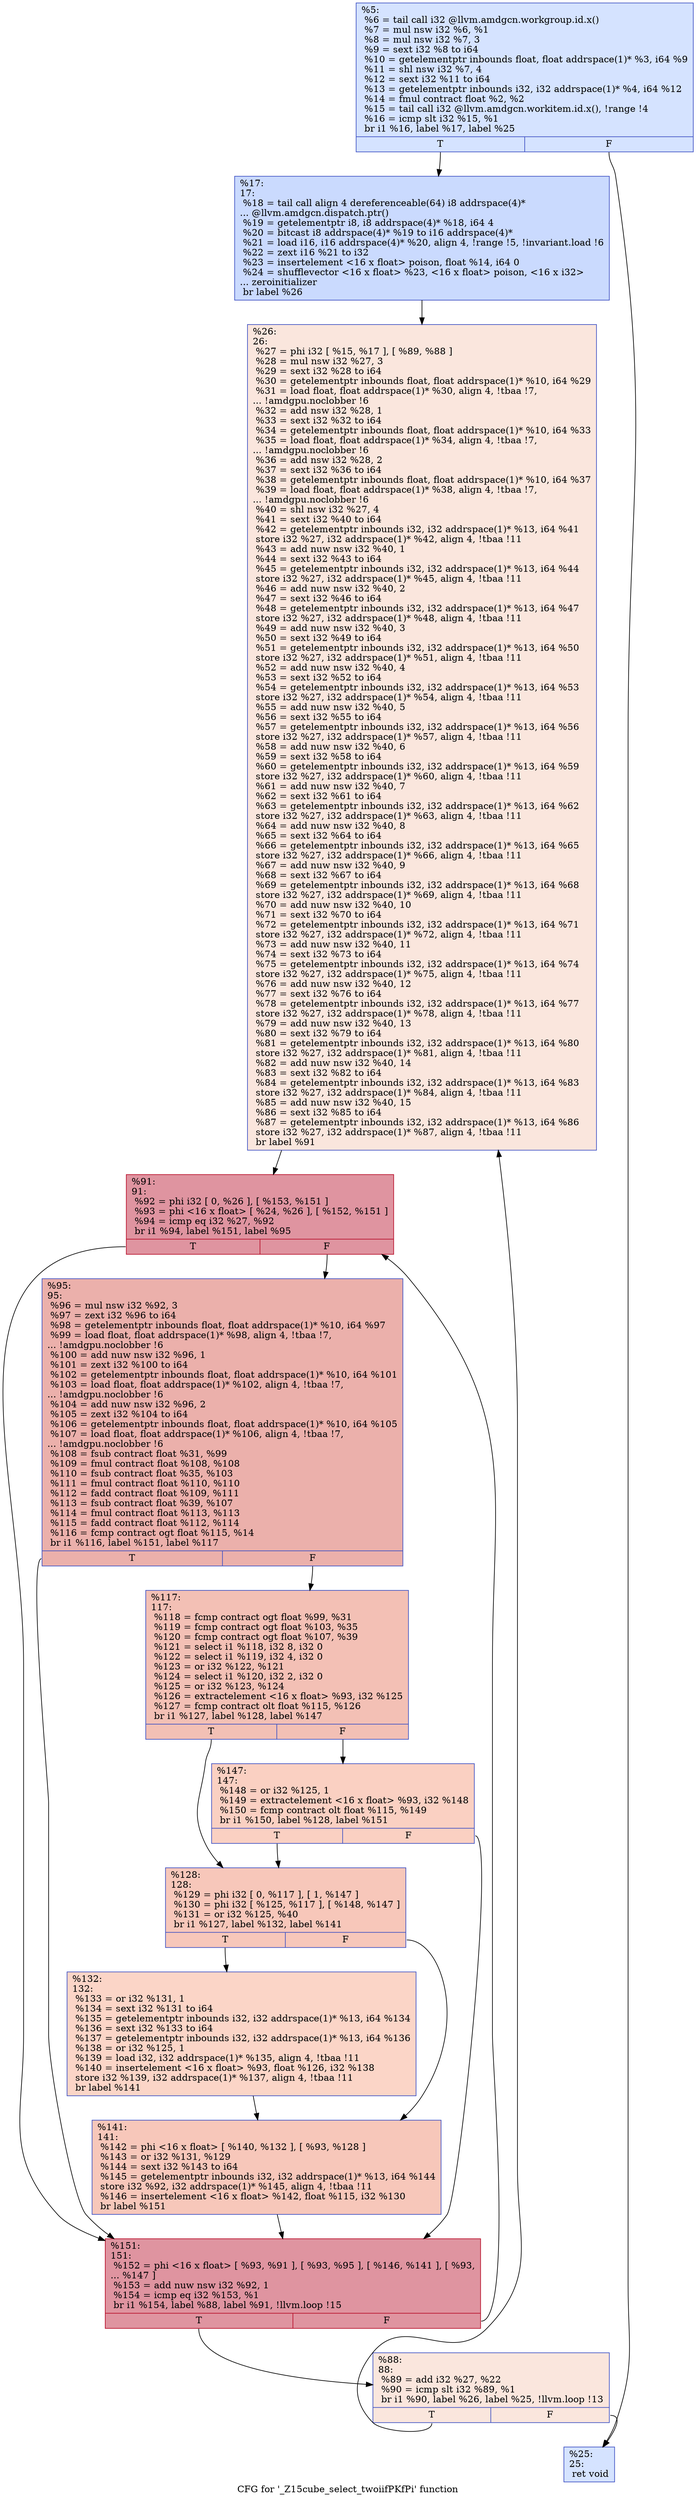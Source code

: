 digraph "CFG for '_Z15cube_select_twoiifPKfPi' function" {
	label="CFG for '_Z15cube_select_twoiifPKfPi' function";

	Node0x5e72e20 [shape=record,color="#3d50c3ff", style=filled, fillcolor="#a1c0ff70",label="{%5:\l  %6 = tail call i32 @llvm.amdgcn.workgroup.id.x()\l  %7 = mul nsw i32 %6, %1\l  %8 = mul nsw i32 %7, 3\l  %9 = sext i32 %8 to i64\l  %10 = getelementptr inbounds float, float addrspace(1)* %3, i64 %9\l  %11 = shl nsw i32 %7, 4\l  %12 = sext i32 %11 to i64\l  %13 = getelementptr inbounds i32, i32 addrspace(1)* %4, i64 %12\l  %14 = fmul contract float %2, %2\l  %15 = tail call i32 @llvm.amdgcn.workitem.id.x(), !range !4\l  %16 = icmp slt i32 %15, %1\l  br i1 %16, label %17, label %25\l|{<s0>T|<s1>F}}"];
	Node0x5e72e20:s0 -> Node0x5e73730;
	Node0x5e72e20:s1 -> Node0x5e74a40;
	Node0x5e73730 [shape=record,color="#3d50c3ff", style=filled, fillcolor="#88abfd70",label="{%17:\l17:                                               \l  %18 = tail call align 4 dereferenceable(64) i8 addrspace(4)*\l... @llvm.amdgcn.dispatch.ptr()\l  %19 = getelementptr i8, i8 addrspace(4)* %18, i64 4\l  %20 = bitcast i8 addrspace(4)* %19 to i16 addrspace(4)*\l  %21 = load i16, i16 addrspace(4)* %20, align 4, !range !5, !invariant.load !6\l  %22 = zext i16 %21 to i32\l  %23 = insertelement \<16 x float\> poison, float %14, i64 0\l  %24 = shufflevector \<16 x float\> %23, \<16 x float\> poison, \<16 x i32\>\l... zeroinitializer\l  br label %26\l}"];
	Node0x5e73730 -> Node0x5e76290;
	Node0x5e74a40 [shape=record,color="#3d50c3ff", style=filled, fillcolor="#a1c0ff70",label="{%25:\l25:                                               \l  ret void\l}"];
	Node0x5e76290 [shape=record,color="#3d50c3ff", style=filled, fillcolor="#f3c7b170",label="{%26:\l26:                                               \l  %27 = phi i32 [ %15, %17 ], [ %89, %88 ]\l  %28 = mul nsw i32 %27, 3\l  %29 = sext i32 %28 to i64\l  %30 = getelementptr inbounds float, float addrspace(1)* %10, i64 %29\l  %31 = load float, float addrspace(1)* %30, align 4, !tbaa !7,\l... !amdgpu.noclobber !6\l  %32 = add nsw i32 %28, 1\l  %33 = sext i32 %32 to i64\l  %34 = getelementptr inbounds float, float addrspace(1)* %10, i64 %33\l  %35 = load float, float addrspace(1)* %34, align 4, !tbaa !7,\l... !amdgpu.noclobber !6\l  %36 = add nsw i32 %28, 2\l  %37 = sext i32 %36 to i64\l  %38 = getelementptr inbounds float, float addrspace(1)* %10, i64 %37\l  %39 = load float, float addrspace(1)* %38, align 4, !tbaa !7,\l... !amdgpu.noclobber !6\l  %40 = shl nsw i32 %27, 4\l  %41 = sext i32 %40 to i64\l  %42 = getelementptr inbounds i32, i32 addrspace(1)* %13, i64 %41\l  store i32 %27, i32 addrspace(1)* %42, align 4, !tbaa !11\l  %43 = add nuw nsw i32 %40, 1\l  %44 = sext i32 %43 to i64\l  %45 = getelementptr inbounds i32, i32 addrspace(1)* %13, i64 %44\l  store i32 %27, i32 addrspace(1)* %45, align 4, !tbaa !11\l  %46 = add nuw nsw i32 %40, 2\l  %47 = sext i32 %46 to i64\l  %48 = getelementptr inbounds i32, i32 addrspace(1)* %13, i64 %47\l  store i32 %27, i32 addrspace(1)* %48, align 4, !tbaa !11\l  %49 = add nuw nsw i32 %40, 3\l  %50 = sext i32 %49 to i64\l  %51 = getelementptr inbounds i32, i32 addrspace(1)* %13, i64 %50\l  store i32 %27, i32 addrspace(1)* %51, align 4, !tbaa !11\l  %52 = add nuw nsw i32 %40, 4\l  %53 = sext i32 %52 to i64\l  %54 = getelementptr inbounds i32, i32 addrspace(1)* %13, i64 %53\l  store i32 %27, i32 addrspace(1)* %54, align 4, !tbaa !11\l  %55 = add nuw nsw i32 %40, 5\l  %56 = sext i32 %55 to i64\l  %57 = getelementptr inbounds i32, i32 addrspace(1)* %13, i64 %56\l  store i32 %27, i32 addrspace(1)* %57, align 4, !tbaa !11\l  %58 = add nuw nsw i32 %40, 6\l  %59 = sext i32 %58 to i64\l  %60 = getelementptr inbounds i32, i32 addrspace(1)* %13, i64 %59\l  store i32 %27, i32 addrspace(1)* %60, align 4, !tbaa !11\l  %61 = add nuw nsw i32 %40, 7\l  %62 = sext i32 %61 to i64\l  %63 = getelementptr inbounds i32, i32 addrspace(1)* %13, i64 %62\l  store i32 %27, i32 addrspace(1)* %63, align 4, !tbaa !11\l  %64 = add nuw nsw i32 %40, 8\l  %65 = sext i32 %64 to i64\l  %66 = getelementptr inbounds i32, i32 addrspace(1)* %13, i64 %65\l  store i32 %27, i32 addrspace(1)* %66, align 4, !tbaa !11\l  %67 = add nuw nsw i32 %40, 9\l  %68 = sext i32 %67 to i64\l  %69 = getelementptr inbounds i32, i32 addrspace(1)* %13, i64 %68\l  store i32 %27, i32 addrspace(1)* %69, align 4, !tbaa !11\l  %70 = add nuw nsw i32 %40, 10\l  %71 = sext i32 %70 to i64\l  %72 = getelementptr inbounds i32, i32 addrspace(1)* %13, i64 %71\l  store i32 %27, i32 addrspace(1)* %72, align 4, !tbaa !11\l  %73 = add nuw nsw i32 %40, 11\l  %74 = sext i32 %73 to i64\l  %75 = getelementptr inbounds i32, i32 addrspace(1)* %13, i64 %74\l  store i32 %27, i32 addrspace(1)* %75, align 4, !tbaa !11\l  %76 = add nuw nsw i32 %40, 12\l  %77 = sext i32 %76 to i64\l  %78 = getelementptr inbounds i32, i32 addrspace(1)* %13, i64 %77\l  store i32 %27, i32 addrspace(1)* %78, align 4, !tbaa !11\l  %79 = add nuw nsw i32 %40, 13\l  %80 = sext i32 %79 to i64\l  %81 = getelementptr inbounds i32, i32 addrspace(1)* %13, i64 %80\l  store i32 %27, i32 addrspace(1)* %81, align 4, !tbaa !11\l  %82 = add nuw nsw i32 %40, 14\l  %83 = sext i32 %82 to i64\l  %84 = getelementptr inbounds i32, i32 addrspace(1)* %13, i64 %83\l  store i32 %27, i32 addrspace(1)* %84, align 4, !tbaa !11\l  %85 = add nuw nsw i32 %40, 15\l  %86 = sext i32 %85 to i64\l  %87 = getelementptr inbounds i32, i32 addrspace(1)* %13, i64 %86\l  store i32 %27, i32 addrspace(1)* %87, align 4, !tbaa !11\l  br label %91\l}"];
	Node0x5e76290 -> Node0x5e7a9d0;
	Node0x5e76410 [shape=record,color="#3d50c3ff", style=filled, fillcolor="#f3c7b170",label="{%88:\l88:                                               \l  %89 = add i32 %27, %22\l  %90 = icmp slt i32 %89, %1\l  br i1 %90, label %26, label %25, !llvm.loop !13\l|{<s0>T|<s1>F}}"];
	Node0x5e76410:s0 -> Node0x5e76290;
	Node0x5e76410:s1 -> Node0x5e74a40;
	Node0x5e7a9d0 [shape=record,color="#b70d28ff", style=filled, fillcolor="#b70d2870",label="{%91:\l91:                                               \l  %92 = phi i32 [ 0, %26 ], [ %153, %151 ]\l  %93 = phi \<16 x float\> [ %24, %26 ], [ %152, %151 ]\l  %94 = icmp eq i32 %27, %92\l  br i1 %94, label %151, label %95\l|{<s0>T|<s1>F}}"];
	Node0x5e7a9d0:s0 -> Node0x5e7ad20;
	Node0x5e7a9d0:s1 -> Node0x5e7afe0;
	Node0x5e7afe0 [shape=record,color="#3d50c3ff", style=filled, fillcolor="#d24b4070",label="{%95:\l95:                                               \l  %96 = mul nsw i32 %92, 3\l  %97 = zext i32 %96 to i64\l  %98 = getelementptr inbounds float, float addrspace(1)* %10, i64 %97\l  %99 = load float, float addrspace(1)* %98, align 4, !tbaa !7,\l... !amdgpu.noclobber !6\l  %100 = add nuw nsw i32 %96, 1\l  %101 = zext i32 %100 to i64\l  %102 = getelementptr inbounds float, float addrspace(1)* %10, i64 %101\l  %103 = load float, float addrspace(1)* %102, align 4, !tbaa !7,\l... !amdgpu.noclobber !6\l  %104 = add nuw nsw i32 %96, 2\l  %105 = zext i32 %104 to i64\l  %106 = getelementptr inbounds float, float addrspace(1)* %10, i64 %105\l  %107 = load float, float addrspace(1)* %106, align 4, !tbaa !7,\l... !amdgpu.noclobber !6\l  %108 = fsub contract float %31, %99\l  %109 = fmul contract float %108, %108\l  %110 = fsub contract float %35, %103\l  %111 = fmul contract float %110, %110\l  %112 = fadd contract float %109, %111\l  %113 = fsub contract float %39, %107\l  %114 = fmul contract float %113, %113\l  %115 = fadd contract float %112, %114\l  %116 = fcmp contract ogt float %115, %14\l  br i1 %116, label %151, label %117\l|{<s0>T|<s1>F}}"];
	Node0x5e7afe0:s0 -> Node0x5e7ad20;
	Node0x5e7afe0:s1 -> Node0x5e7bd10;
	Node0x5e7bd10 [shape=record,color="#3d50c3ff", style=filled, fillcolor="#e5705870",label="{%117:\l117:                                              \l  %118 = fcmp contract ogt float %99, %31\l  %119 = fcmp contract ogt float %103, %35\l  %120 = fcmp contract ogt float %107, %39\l  %121 = select i1 %118, i32 8, i32 0\l  %122 = select i1 %119, i32 4, i32 0\l  %123 = or i32 %122, %121\l  %124 = select i1 %120, i32 2, i32 0\l  %125 = or i32 %123, %124\l  %126 = extractelement \<16 x float\> %93, i32 %125\l  %127 = fcmp contract olt float %115, %126\l  br i1 %127, label %128, label %147\l|{<s0>T|<s1>F}}"];
	Node0x5e7bd10:s0 -> Node0x5e7c450;
	Node0x5e7bd10:s1 -> Node0x5e7c4a0;
	Node0x5e7c450 [shape=record,color="#3d50c3ff", style=filled, fillcolor="#ec7f6370",label="{%128:\l128:                                              \l  %129 = phi i32 [ 0, %117 ], [ 1, %147 ]\l  %130 = phi i32 [ %125, %117 ], [ %148, %147 ]\l  %131 = or i32 %125, %40\l  br i1 %127, label %132, label %141\l|{<s0>T|<s1>F}}"];
	Node0x5e7c450:s0 -> Node0x5e79710;
	Node0x5e7c450:s1 -> Node0x5e797a0;
	Node0x5e79710 [shape=record,color="#3d50c3ff", style=filled, fillcolor="#f5a08170",label="{%132:\l132:                                              \l  %133 = or i32 %131, 1\l  %134 = sext i32 %131 to i64\l  %135 = getelementptr inbounds i32, i32 addrspace(1)* %13, i64 %134\l  %136 = sext i32 %133 to i64\l  %137 = getelementptr inbounds i32, i32 addrspace(1)* %13, i64 %136\l  %138 = or i32 %125, 1\l  %139 = load i32, i32 addrspace(1)* %135, align 4, !tbaa !11\l  %140 = insertelement \<16 x float\> %93, float %126, i32 %138\l  store i32 %139, i32 addrspace(1)* %137, align 4, !tbaa !11\l  br label %141\l}"];
	Node0x5e79710 -> Node0x5e797a0;
	Node0x5e797a0 [shape=record,color="#3d50c3ff", style=filled, fillcolor="#ec7f6370",label="{%141:\l141:                                              \l  %142 = phi \<16 x float\> [ %140, %132 ], [ %93, %128 ]\l  %143 = or i32 %131, %129\l  %144 = sext i32 %143 to i64\l  %145 = getelementptr inbounds i32, i32 addrspace(1)* %13, i64 %144\l  store i32 %92, i32 addrspace(1)* %145, align 4, !tbaa !11\l  %146 = insertelement \<16 x float\> %142, float %115, i32 %130\l  br label %151\l}"];
	Node0x5e797a0 -> Node0x5e7ad20;
	Node0x5e7c4a0 [shape=record,color="#3d50c3ff", style=filled, fillcolor="#f3947570",label="{%147:\l147:                                              \l  %148 = or i32 %125, 1\l  %149 = extractelement \<16 x float\> %93, i32 %148\l  %150 = fcmp contract olt float %115, %149\l  br i1 %150, label %128, label %151\l|{<s0>T|<s1>F}}"];
	Node0x5e7c4a0:s0 -> Node0x5e7c450;
	Node0x5e7c4a0:s1 -> Node0x5e7ad20;
	Node0x5e7ad20 [shape=record,color="#b70d28ff", style=filled, fillcolor="#b70d2870",label="{%151:\l151:                                              \l  %152 = phi \<16 x float\> [ %93, %91 ], [ %93, %95 ], [ %146, %141 ], [ %93,\l... %147 ]\l  %153 = add nuw nsw i32 %92, 1\l  %154 = icmp eq i32 %153, %1\l  br i1 %154, label %88, label %91, !llvm.loop !15\l|{<s0>T|<s1>F}}"];
	Node0x5e7ad20:s0 -> Node0x5e76410;
	Node0x5e7ad20:s1 -> Node0x5e7a9d0;
}
